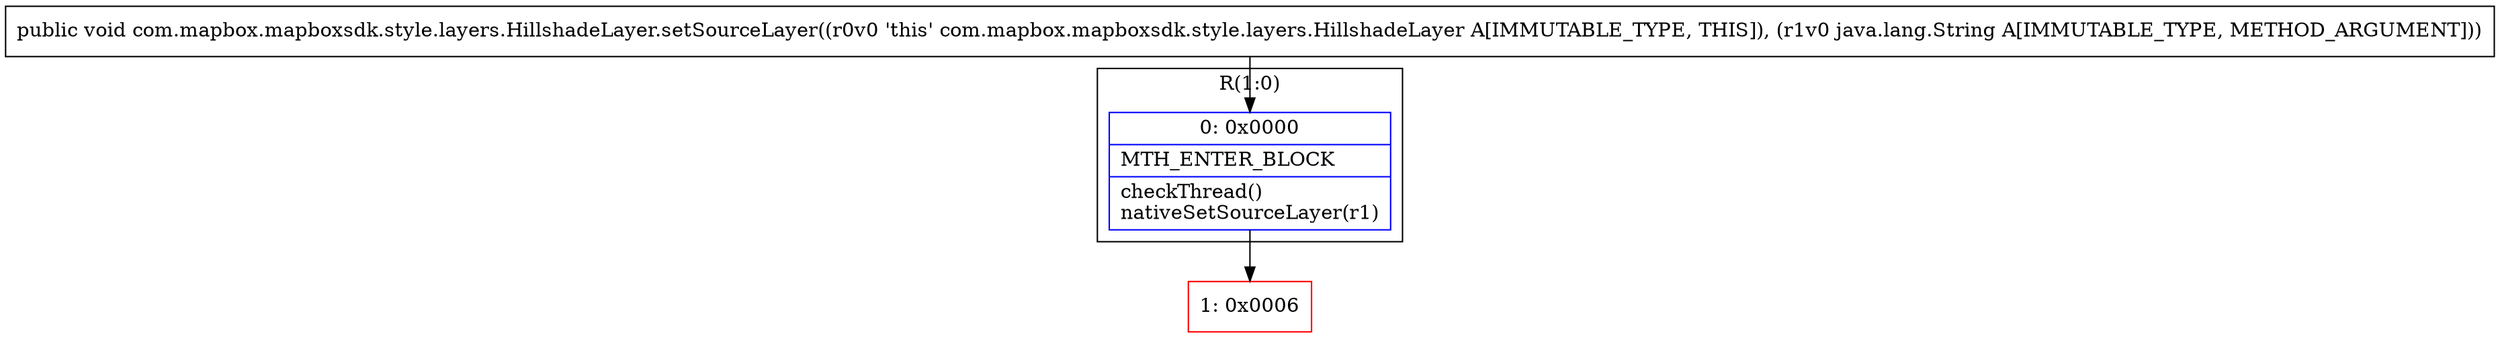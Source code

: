 digraph "CFG forcom.mapbox.mapboxsdk.style.layers.HillshadeLayer.setSourceLayer(Ljava\/lang\/String;)V" {
subgraph cluster_Region_800394170 {
label = "R(1:0)";
node [shape=record,color=blue];
Node_0 [shape=record,label="{0\:\ 0x0000|MTH_ENTER_BLOCK\l|checkThread()\lnativeSetSourceLayer(r1)\l}"];
}
Node_1 [shape=record,color=red,label="{1\:\ 0x0006}"];
MethodNode[shape=record,label="{public void com.mapbox.mapboxsdk.style.layers.HillshadeLayer.setSourceLayer((r0v0 'this' com.mapbox.mapboxsdk.style.layers.HillshadeLayer A[IMMUTABLE_TYPE, THIS]), (r1v0 java.lang.String A[IMMUTABLE_TYPE, METHOD_ARGUMENT])) }"];
MethodNode -> Node_0;
Node_0 -> Node_1;
}


